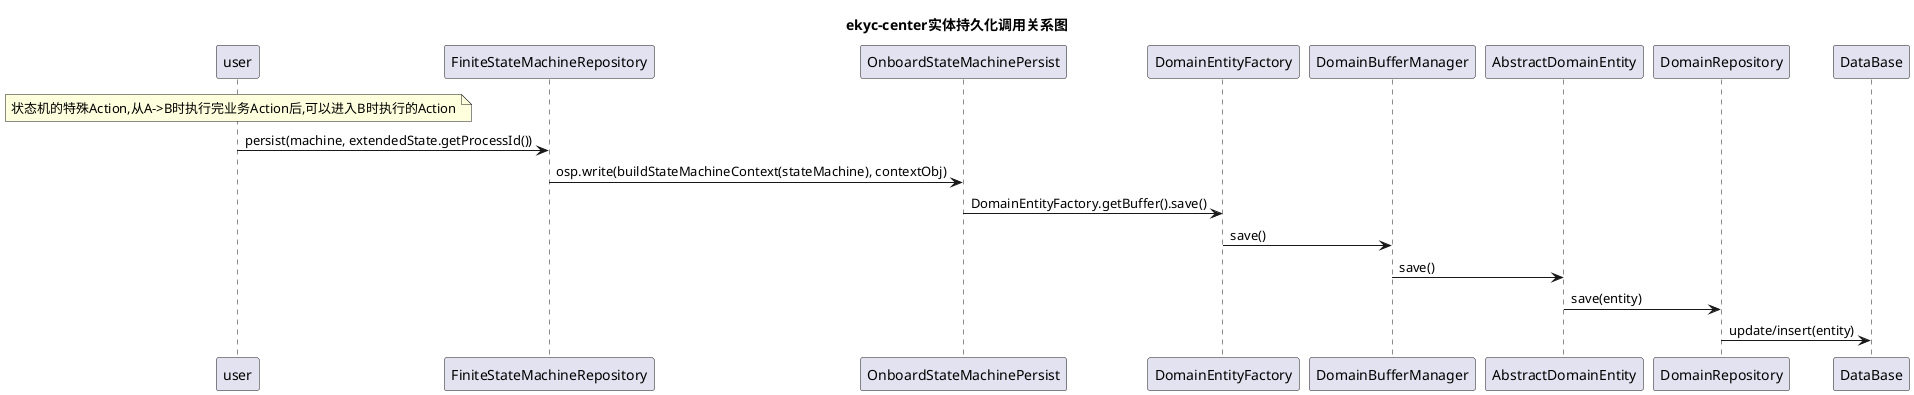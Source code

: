 @startuml
title "ekyc-center实体持久化调用关系图"

note over user: 状态机的特殊Action,从A->B时执行完业务Action后,可以进入B时执行的Action
actor "entryAction" as user
participant FiniteStateMachineRepository as fsr
participant OnboardStateMachinePersist as osp
participant DomainEntityFactory as df
participant DomainBufferManager as dfm
participant AbstractDomainEntity as ade
participant DomainRepository as dr
participant DataBase as db

user -> fsr: persist(machine, extendedState.getProcessId())
fsr -> osp: osp.write(buildStateMachineContext(stateMachine), contextObj)
osp -> df: DomainEntityFactory.getBuffer().save()
df -> dfm: save()
dfm -> ade:  save()
ade -> dr: save(entity)
dr -> db: update/insert(entity)
@enduml